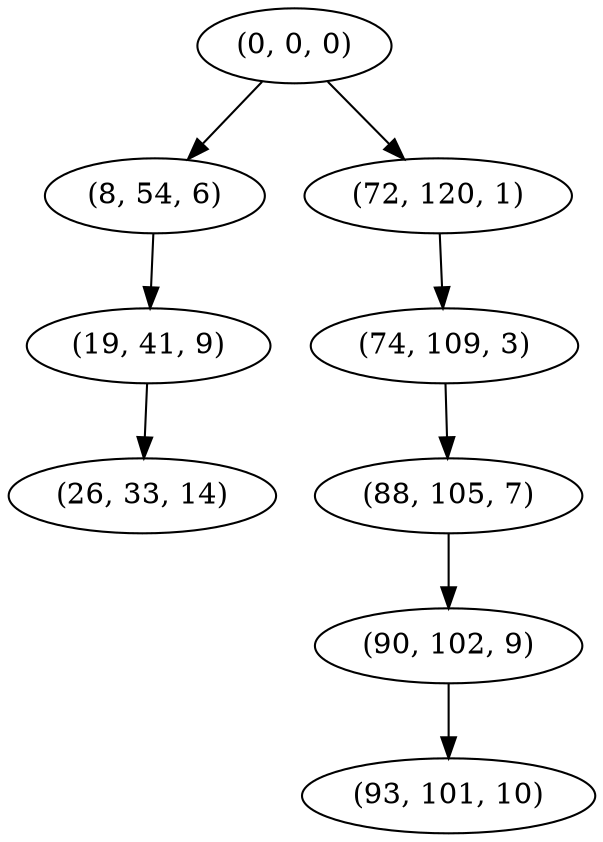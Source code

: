 digraph tree {
    "(0, 0, 0)";
    "(8, 54, 6)";
    "(19, 41, 9)";
    "(26, 33, 14)";
    "(72, 120, 1)";
    "(74, 109, 3)";
    "(88, 105, 7)";
    "(90, 102, 9)";
    "(93, 101, 10)";
    "(0, 0, 0)" -> "(8, 54, 6)";
    "(0, 0, 0)" -> "(72, 120, 1)";
    "(8, 54, 6)" -> "(19, 41, 9)";
    "(19, 41, 9)" -> "(26, 33, 14)";
    "(72, 120, 1)" -> "(74, 109, 3)";
    "(74, 109, 3)" -> "(88, 105, 7)";
    "(88, 105, 7)" -> "(90, 102, 9)";
    "(90, 102, 9)" -> "(93, 101, 10)";
}
